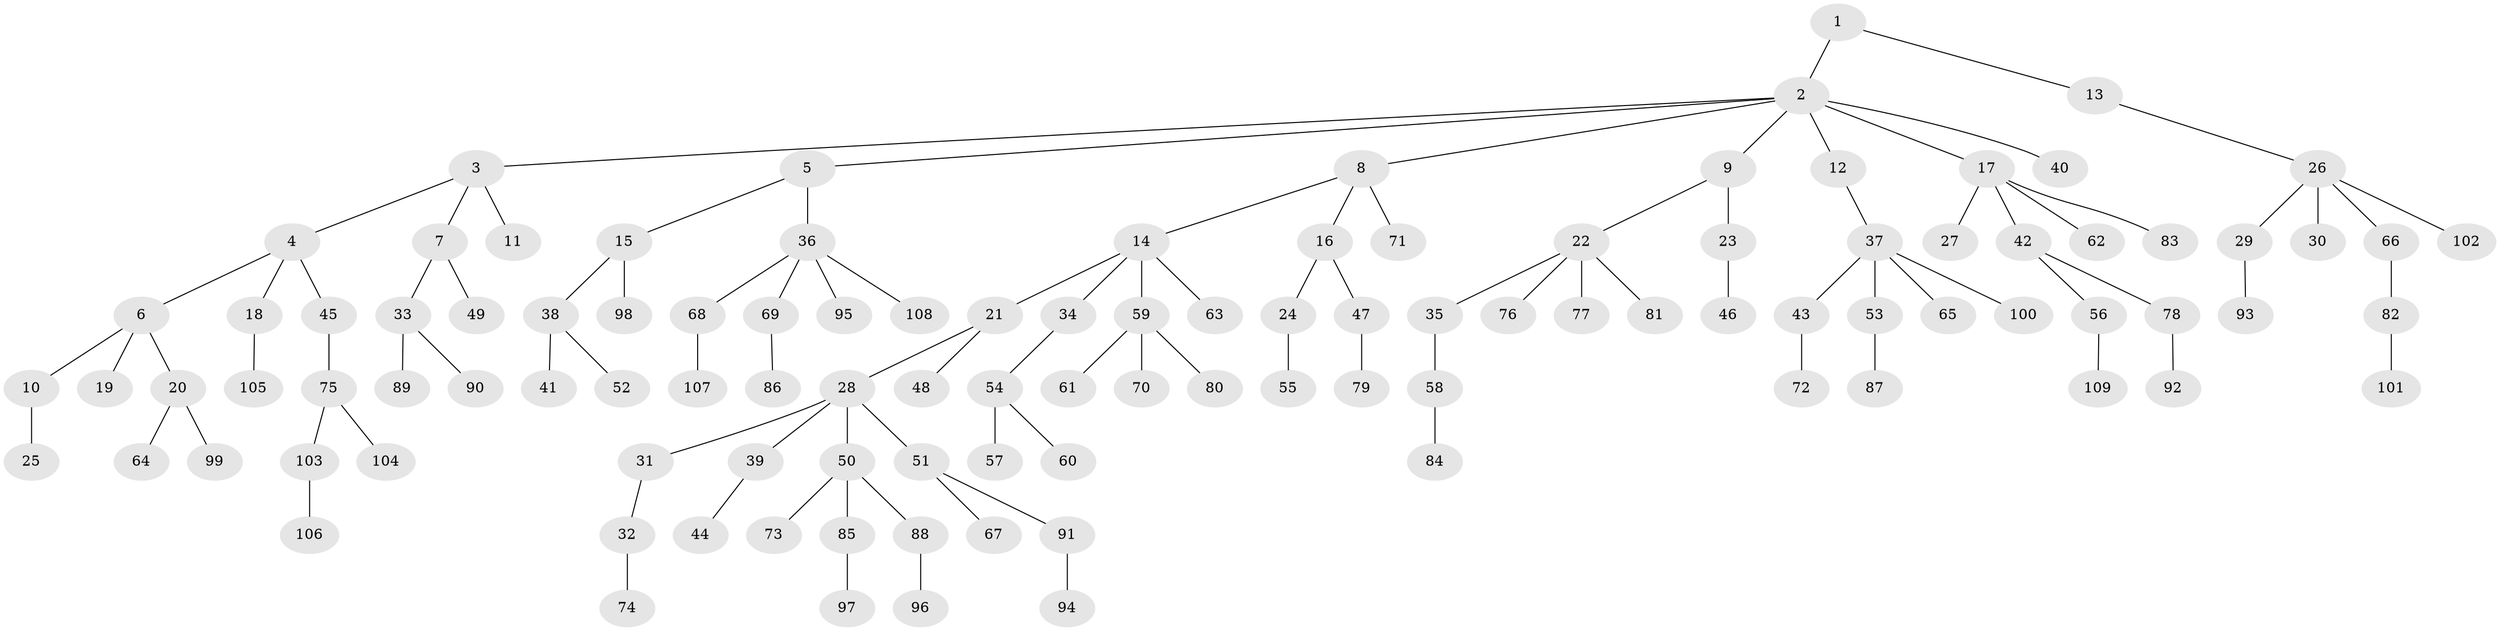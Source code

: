 // Generated by graph-tools (version 1.1) at 2025/52/03/09/25 04:52:41]
// undirected, 109 vertices, 108 edges
graph export_dot {
graph [start="1"]
  node [color=gray90,style=filled];
  1;
  2;
  3;
  4;
  5;
  6;
  7;
  8;
  9;
  10;
  11;
  12;
  13;
  14;
  15;
  16;
  17;
  18;
  19;
  20;
  21;
  22;
  23;
  24;
  25;
  26;
  27;
  28;
  29;
  30;
  31;
  32;
  33;
  34;
  35;
  36;
  37;
  38;
  39;
  40;
  41;
  42;
  43;
  44;
  45;
  46;
  47;
  48;
  49;
  50;
  51;
  52;
  53;
  54;
  55;
  56;
  57;
  58;
  59;
  60;
  61;
  62;
  63;
  64;
  65;
  66;
  67;
  68;
  69;
  70;
  71;
  72;
  73;
  74;
  75;
  76;
  77;
  78;
  79;
  80;
  81;
  82;
  83;
  84;
  85;
  86;
  87;
  88;
  89;
  90;
  91;
  92;
  93;
  94;
  95;
  96;
  97;
  98;
  99;
  100;
  101;
  102;
  103;
  104;
  105;
  106;
  107;
  108;
  109;
  1 -- 2;
  1 -- 13;
  2 -- 3;
  2 -- 5;
  2 -- 8;
  2 -- 9;
  2 -- 12;
  2 -- 17;
  2 -- 40;
  3 -- 4;
  3 -- 7;
  3 -- 11;
  4 -- 6;
  4 -- 18;
  4 -- 45;
  5 -- 15;
  5 -- 36;
  6 -- 10;
  6 -- 19;
  6 -- 20;
  7 -- 33;
  7 -- 49;
  8 -- 14;
  8 -- 16;
  8 -- 71;
  9 -- 22;
  9 -- 23;
  10 -- 25;
  12 -- 37;
  13 -- 26;
  14 -- 21;
  14 -- 34;
  14 -- 59;
  14 -- 63;
  15 -- 38;
  15 -- 98;
  16 -- 24;
  16 -- 47;
  17 -- 27;
  17 -- 42;
  17 -- 62;
  17 -- 83;
  18 -- 105;
  20 -- 64;
  20 -- 99;
  21 -- 28;
  21 -- 48;
  22 -- 35;
  22 -- 76;
  22 -- 77;
  22 -- 81;
  23 -- 46;
  24 -- 55;
  26 -- 29;
  26 -- 30;
  26 -- 66;
  26 -- 102;
  28 -- 31;
  28 -- 39;
  28 -- 50;
  28 -- 51;
  29 -- 93;
  31 -- 32;
  32 -- 74;
  33 -- 89;
  33 -- 90;
  34 -- 54;
  35 -- 58;
  36 -- 68;
  36 -- 69;
  36 -- 95;
  36 -- 108;
  37 -- 43;
  37 -- 53;
  37 -- 65;
  37 -- 100;
  38 -- 41;
  38 -- 52;
  39 -- 44;
  42 -- 56;
  42 -- 78;
  43 -- 72;
  45 -- 75;
  47 -- 79;
  50 -- 73;
  50 -- 85;
  50 -- 88;
  51 -- 67;
  51 -- 91;
  53 -- 87;
  54 -- 57;
  54 -- 60;
  56 -- 109;
  58 -- 84;
  59 -- 61;
  59 -- 70;
  59 -- 80;
  66 -- 82;
  68 -- 107;
  69 -- 86;
  75 -- 103;
  75 -- 104;
  78 -- 92;
  82 -- 101;
  85 -- 97;
  88 -- 96;
  91 -- 94;
  103 -- 106;
}
